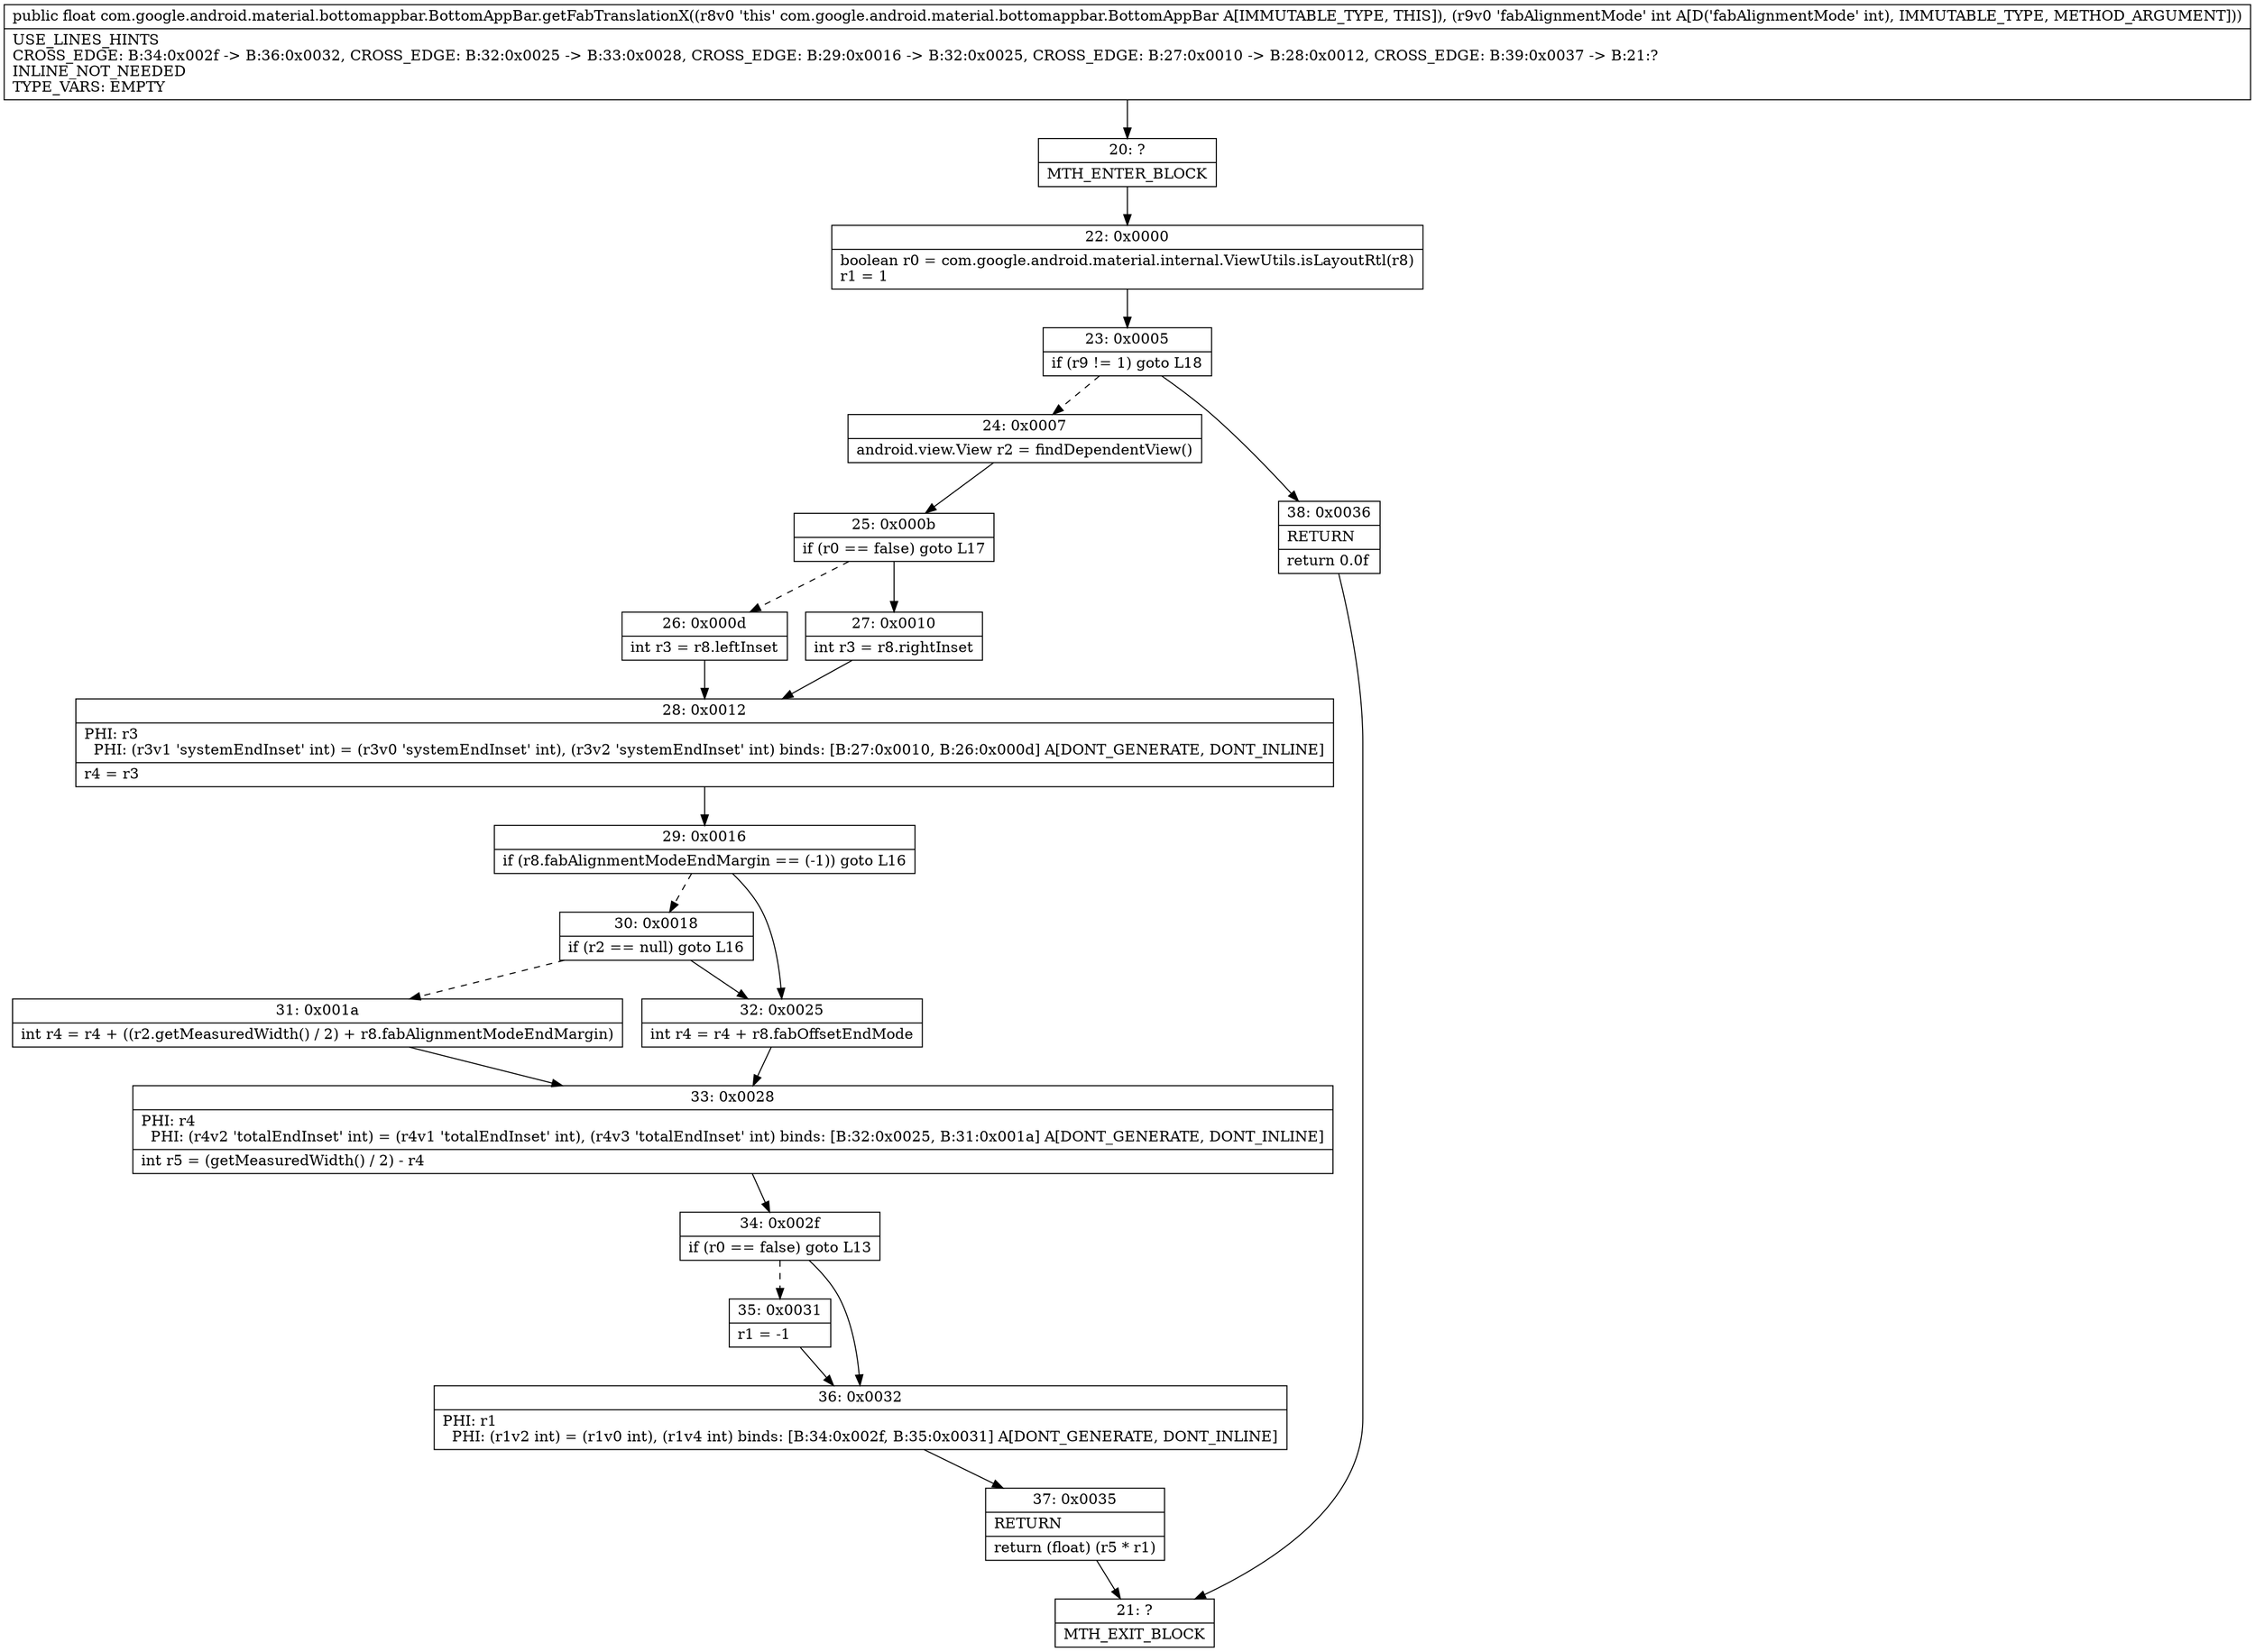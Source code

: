 digraph "CFG forcom.google.android.material.bottomappbar.BottomAppBar.getFabTranslationX(I)F" {
Node_20 [shape=record,label="{20\:\ ?|MTH_ENTER_BLOCK\l}"];
Node_22 [shape=record,label="{22\:\ 0x0000|boolean r0 = com.google.android.material.internal.ViewUtils.isLayoutRtl(r8)\lr1 = 1\l}"];
Node_23 [shape=record,label="{23\:\ 0x0005|if (r9 != 1) goto L18\l}"];
Node_24 [shape=record,label="{24\:\ 0x0007|android.view.View r2 = findDependentView()\l}"];
Node_25 [shape=record,label="{25\:\ 0x000b|if (r0 == false) goto L17\l}"];
Node_26 [shape=record,label="{26\:\ 0x000d|int r3 = r8.leftInset\l}"];
Node_28 [shape=record,label="{28\:\ 0x0012|PHI: r3 \l  PHI: (r3v1 'systemEndInset' int) = (r3v0 'systemEndInset' int), (r3v2 'systemEndInset' int) binds: [B:27:0x0010, B:26:0x000d] A[DONT_GENERATE, DONT_INLINE]\l|r4 = r3\l}"];
Node_29 [shape=record,label="{29\:\ 0x0016|if (r8.fabAlignmentModeEndMargin == (\-1)) goto L16\l}"];
Node_30 [shape=record,label="{30\:\ 0x0018|if (r2 == null) goto L16\l}"];
Node_31 [shape=record,label="{31\:\ 0x001a|int r4 = r4 + ((r2.getMeasuredWidth() \/ 2) + r8.fabAlignmentModeEndMargin)\l}"];
Node_33 [shape=record,label="{33\:\ 0x0028|PHI: r4 \l  PHI: (r4v2 'totalEndInset' int) = (r4v1 'totalEndInset' int), (r4v3 'totalEndInset' int) binds: [B:32:0x0025, B:31:0x001a] A[DONT_GENERATE, DONT_INLINE]\l|int r5 = (getMeasuredWidth() \/ 2) \- r4\l}"];
Node_34 [shape=record,label="{34\:\ 0x002f|if (r0 == false) goto L13\l}"];
Node_35 [shape=record,label="{35\:\ 0x0031|r1 = \-1\l}"];
Node_36 [shape=record,label="{36\:\ 0x0032|PHI: r1 \l  PHI: (r1v2 int) = (r1v0 int), (r1v4 int) binds: [B:34:0x002f, B:35:0x0031] A[DONT_GENERATE, DONT_INLINE]\l}"];
Node_37 [shape=record,label="{37\:\ 0x0035|RETURN\l|return (float) (r5 * r1)\l}"];
Node_21 [shape=record,label="{21\:\ ?|MTH_EXIT_BLOCK\l}"];
Node_32 [shape=record,label="{32\:\ 0x0025|int r4 = r4 + r8.fabOffsetEndMode\l}"];
Node_27 [shape=record,label="{27\:\ 0x0010|int r3 = r8.rightInset\l}"];
Node_38 [shape=record,label="{38\:\ 0x0036|RETURN\l|return 0.0f\l}"];
MethodNode[shape=record,label="{public float com.google.android.material.bottomappbar.BottomAppBar.getFabTranslationX((r8v0 'this' com.google.android.material.bottomappbar.BottomAppBar A[IMMUTABLE_TYPE, THIS]), (r9v0 'fabAlignmentMode' int A[D('fabAlignmentMode' int), IMMUTABLE_TYPE, METHOD_ARGUMENT]))  | USE_LINES_HINTS\lCROSS_EDGE: B:34:0x002f \-\> B:36:0x0032, CROSS_EDGE: B:32:0x0025 \-\> B:33:0x0028, CROSS_EDGE: B:29:0x0016 \-\> B:32:0x0025, CROSS_EDGE: B:27:0x0010 \-\> B:28:0x0012, CROSS_EDGE: B:39:0x0037 \-\> B:21:?\lINLINE_NOT_NEEDED\lTYPE_VARS: EMPTY\l}"];
MethodNode -> Node_20;Node_20 -> Node_22;
Node_22 -> Node_23;
Node_23 -> Node_24[style=dashed];
Node_23 -> Node_38;
Node_24 -> Node_25;
Node_25 -> Node_26[style=dashed];
Node_25 -> Node_27;
Node_26 -> Node_28;
Node_28 -> Node_29;
Node_29 -> Node_30[style=dashed];
Node_29 -> Node_32;
Node_30 -> Node_31[style=dashed];
Node_30 -> Node_32;
Node_31 -> Node_33;
Node_33 -> Node_34;
Node_34 -> Node_35[style=dashed];
Node_34 -> Node_36;
Node_35 -> Node_36;
Node_36 -> Node_37;
Node_37 -> Node_21;
Node_32 -> Node_33;
Node_27 -> Node_28;
Node_38 -> Node_21;
}


